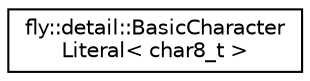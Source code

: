 digraph "Graphical Class Hierarchy"
{
 // LATEX_PDF_SIZE
  edge [fontname="Helvetica",fontsize="10",labelfontname="Helvetica",labelfontsize="10"];
  node [fontname="Helvetica",fontsize="10",shape=record];
  rankdir="LR";
  Node0 [label="fly::detail::BasicCharacter\lLiteral\< char8_t \>",height=0.2,width=0.4,color="black", fillcolor="white", style="filled",URL="$structfly_1_1detail_1_1_basic_character_literal_3_01char8__t_01_4.html",tooltip=" "];
}
